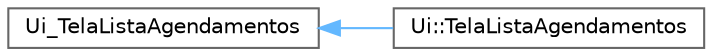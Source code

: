 digraph "Graphical Class Hierarchy"
{
 // LATEX_PDF_SIZE
  bgcolor="transparent";
  edge [fontname=Helvetica,fontsize=10,labelfontname=Helvetica,labelfontsize=10];
  node [fontname=Helvetica,fontsize=10,shape=box,height=0.2,width=0.4];
  rankdir="LR";
  Node0 [id="Node000000",label="Ui_TelaListaAgendamentos",height=0.2,width=0.4,color="grey40", fillcolor="white", style="filled",URL="$class_ui___tela_lista_agendamentos.html",tooltip=" "];
  Node0 -> Node1 [id="edge13_Node000000_Node000001",dir="back",color="steelblue1",style="solid",tooltip=" "];
  Node1 [id="Node000001",label="Ui::TelaListaAgendamentos",height=0.2,width=0.4,color="grey40", fillcolor="white", style="filled",URL="$class_ui_1_1_tela_lista_agendamentos.html",tooltip=" "];
}
